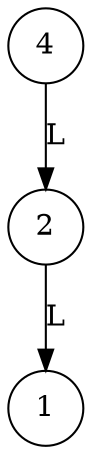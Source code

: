 digraph G{
node [shape=circle];
"2307228113488"[label="4"];
"2307227944800"[label="2"];
"2307227944912"[label="1"];
"2307228113488" -> "2307227944800" [label = "L"];
"2307227944800" -> "2307227944912" [label = "L"];
}

